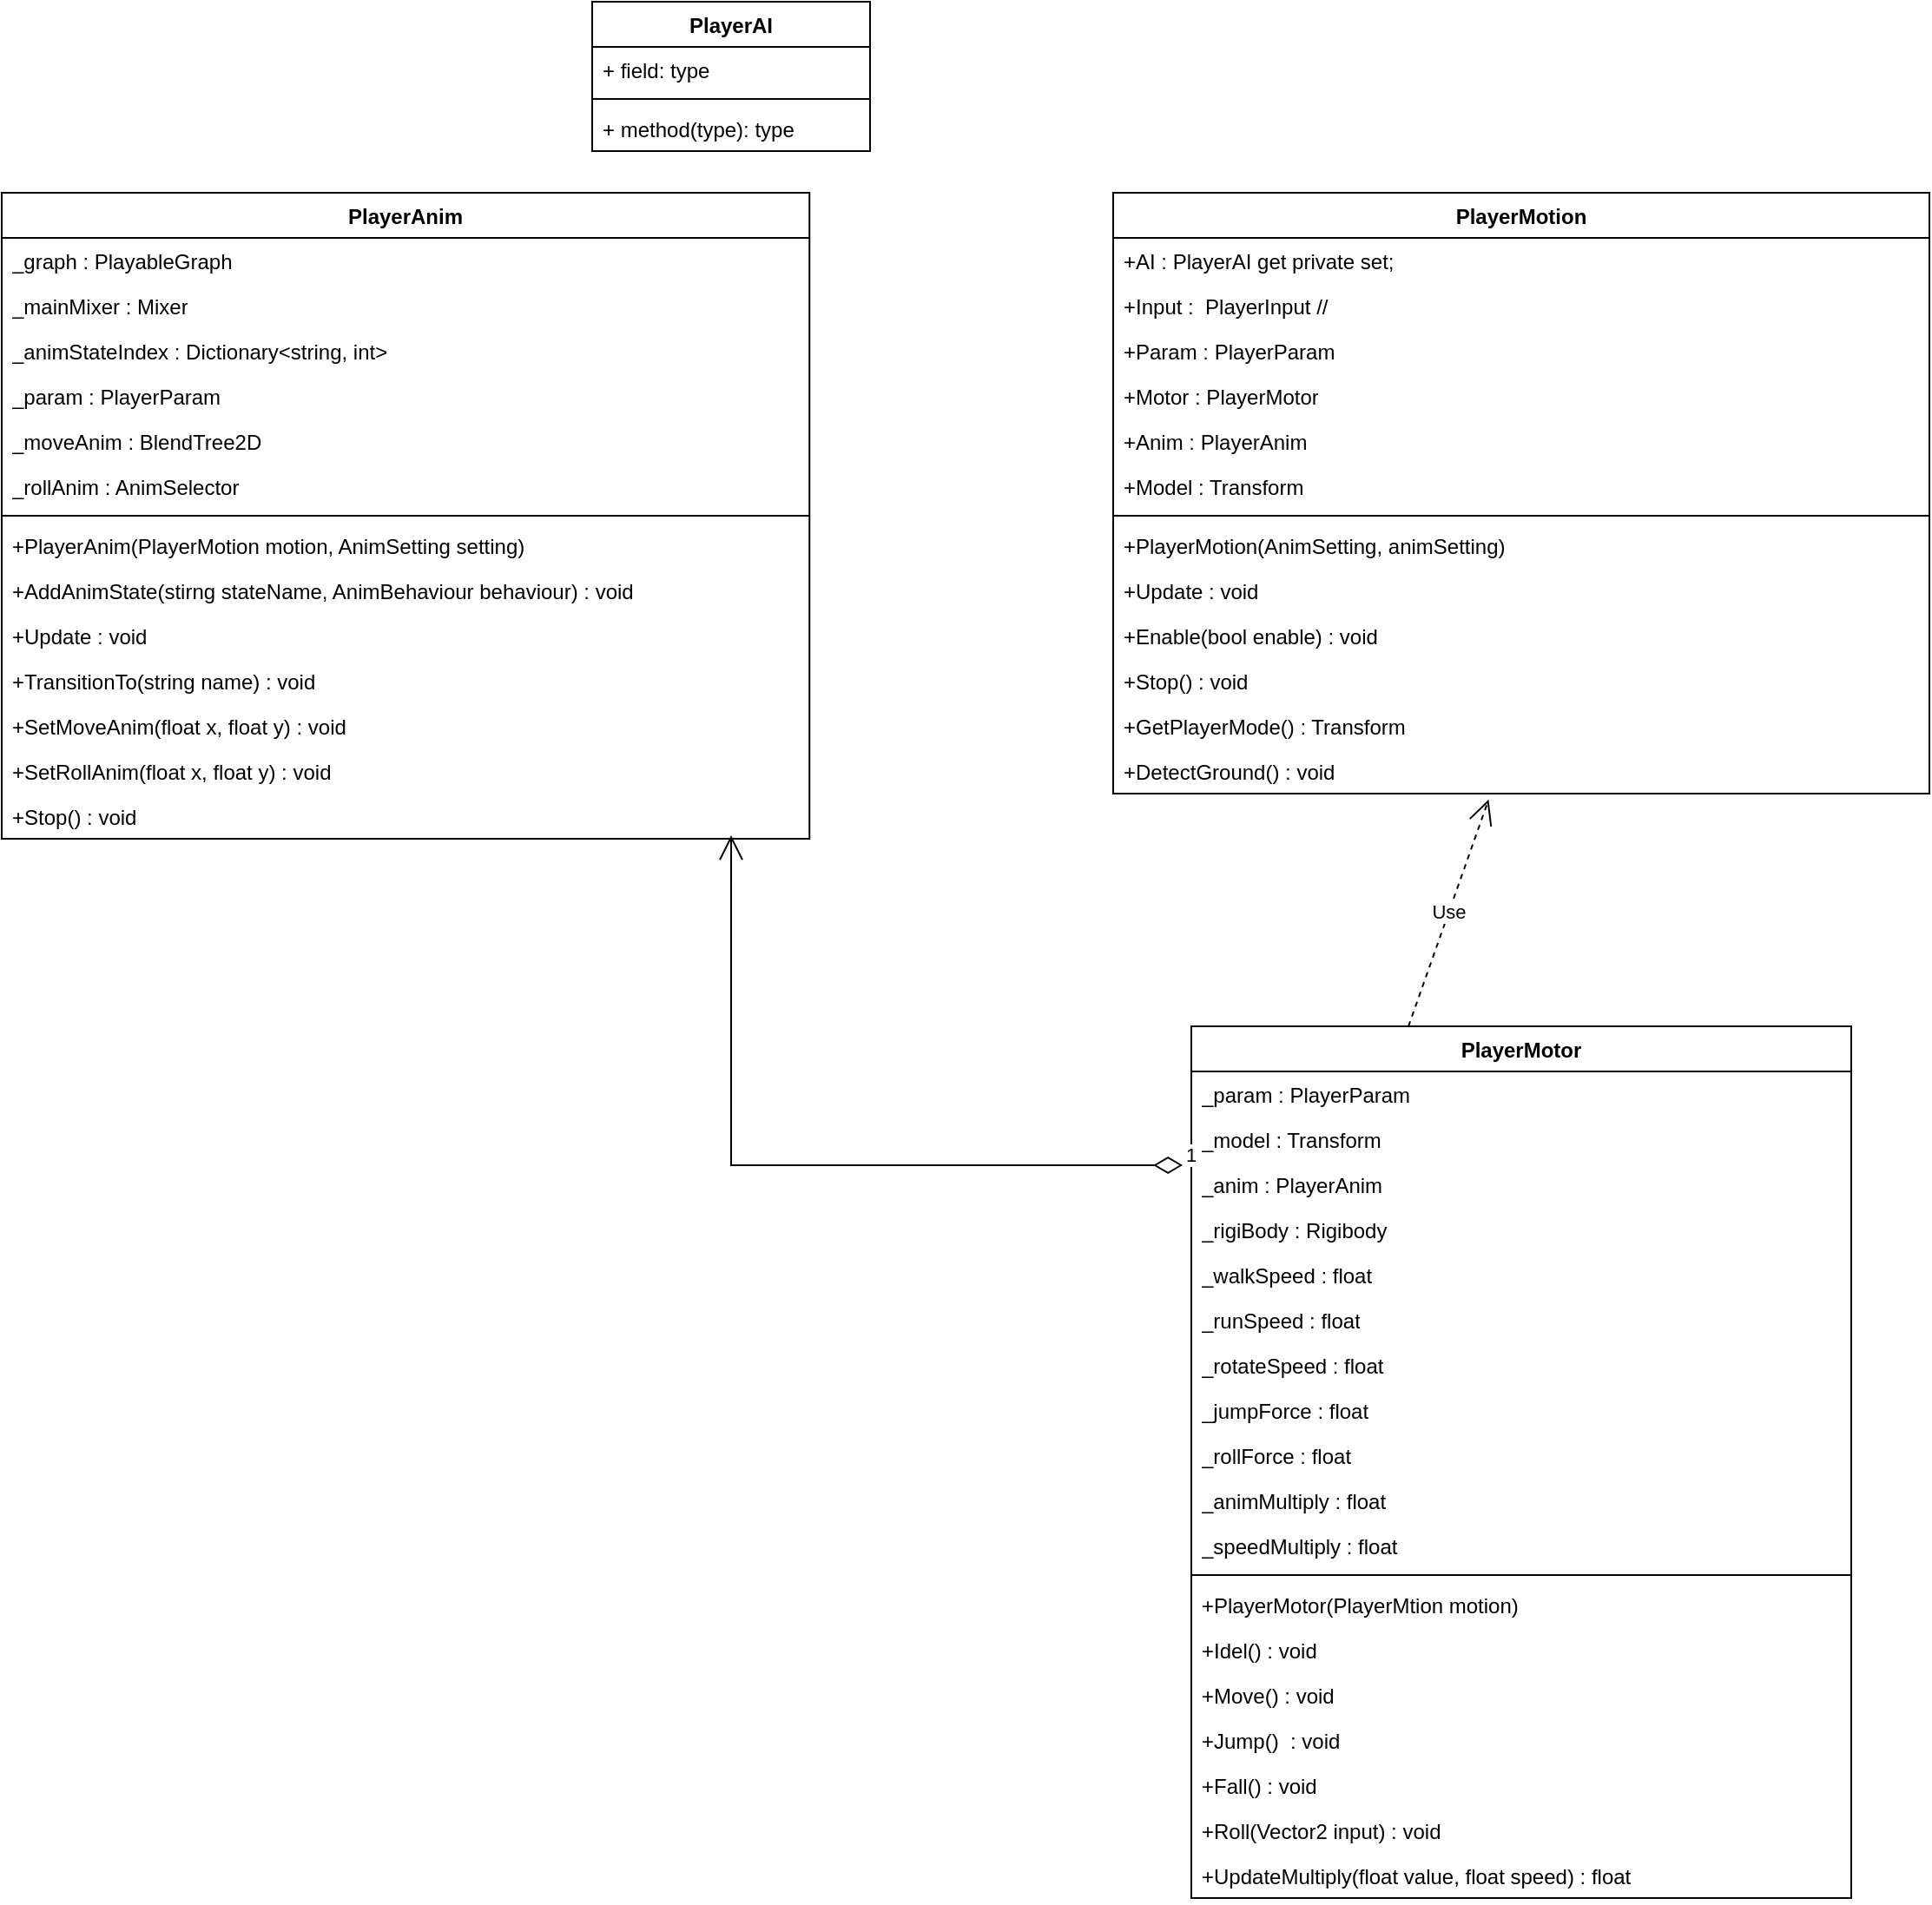 <mxfile version="26.0.16">
  <diagram id="C5RBs43oDa-KdzZeNtuy" name="Page-1">
    <mxGraphModel dx="1037" dy="603" grid="1" gridSize="10" guides="1" tooltips="1" connect="1" arrows="1" fold="1" page="1" pageScale="1" pageWidth="827" pageHeight="1169" math="0" shadow="0">
      <root>
        <mxCell id="WIyWlLk6GJQsqaUBKTNV-0" />
        <mxCell id="WIyWlLk6GJQsqaUBKTNV-1" parent="WIyWlLk6GJQsqaUBKTNV-0" />
        <mxCell id="s-BpeEBcPMlO-4F1Bydf-0" value="PlayerAnim" style="swimlane;fontStyle=1;align=center;verticalAlign=top;childLayout=stackLayout;horizontal=1;startSize=26;horizontalStack=0;resizeParent=1;resizeParentMax=0;resizeLast=0;collapsible=1;marginBottom=0;whiteSpace=wrap;html=1;" vertex="1" parent="WIyWlLk6GJQsqaUBKTNV-1">
          <mxGeometry x="30" y="270" width="465.12" height="372" as="geometry" />
        </mxCell>
        <mxCell id="s-BpeEBcPMlO-4F1Bydf-1" value="_graph : PlayableGraph" style="text;strokeColor=none;fillColor=none;align=left;verticalAlign=top;spacingLeft=4;spacingRight=4;overflow=hidden;rotatable=0;points=[[0,0.5],[1,0.5]];portConstraint=eastwest;whiteSpace=wrap;html=1;" vertex="1" parent="s-BpeEBcPMlO-4F1Bydf-0">
          <mxGeometry y="26" width="465.12" height="26" as="geometry" />
        </mxCell>
        <mxCell id="s-BpeEBcPMlO-4F1Bydf-9" value="_mainMixer : Mixer" style="text;strokeColor=none;fillColor=none;align=left;verticalAlign=top;spacingLeft=4;spacingRight=4;overflow=hidden;rotatable=0;points=[[0,0.5],[1,0.5]];portConstraint=eastwest;whiteSpace=wrap;html=1;" vertex="1" parent="s-BpeEBcPMlO-4F1Bydf-0">
          <mxGeometry y="52" width="465.12" height="26" as="geometry" />
        </mxCell>
        <mxCell id="s-BpeEBcPMlO-4F1Bydf-10" value="_animStateIndex : Dictionary&amp;lt;string, int&amp;gt;" style="text;strokeColor=none;fillColor=none;align=left;verticalAlign=top;spacingLeft=4;spacingRight=4;overflow=hidden;rotatable=0;points=[[0,0.5],[1,0.5]];portConstraint=eastwest;whiteSpace=wrap;html=1;" vertex="1" parent="s-BpeEBcPMlO-4F1Bydf-0">
          <mxGeometry y="78" width="465.12" height="26" as="geometry" />
        </mxCell>
        <mxCell id="s-BpeEBcPMlO-4F1Bydf-11" value="_param : PlayerParam" style="text;strokeColor=none;fillColor=none;align=left;verticalAlign=top;spacingLeft=4;spacingRight=4;overflow=hidden;rotatable=0;points=[[0,0.5],[1,0.5]];portConstraint=eastwest;whiteSpace=wrap;html=1;" vertex="1" parent="s-BpeEBcPMlO-4F1Bydf-0">
          <mxGeometry y="104" width="465.12" height="26" as="geometry" />
        </mxCell>
        <mxCell id="s-BpeEBcPMlO-4F1Bydf-12" value="_moveAnim : BlendTree2D" style="text;strokeColor=none;fillColor=none;align=left;verticalAlign=top;spacingLeft=4;spacingRight=4;overflow=hidden;rotatable=0;points=[[0,0.5],[1,0.5]];portConstraint=eastwest;whiteSpace=wrap;html=1;" vertex="1" parent="s-BpeEBcPMlO-4F1Bydf-0">
          <mxGeometry y="130" width="465.12" height="26" as="geometry" />
        </mxCell>
        <mxCell id="s-BpeEBcPMlO-4F1Bydf-13" value="_rollAnim : AnimSelector" style="text;strokeColor=none;fillColor=none;align=left;verticalAlign=top;spacingLeft=4;spacingRight=4;overflow=hidden;rotatable=0;points=[[0,0.5],[1,0.5]];portConstraint=eastwest;whiteSpace=wrap;html=1;" vertex="1" parent="s-BpeEBcPMlO-4F1Bydf-0">
          <mxGeometry y="156" width="465.12" height="26" as="geometry" />
        </mxCell>
        <mxCell id="s-BpeEBcPMlO-4F1Bydf-2" value="" style="line;strokeWidth=1;fillColor=none;align=left;verticalAlign=middle;spacingTop=-1;spacingLeft=3;spacingRight=3;rotatable=0;labelPosition=right;points=[];portConstraint=eastwest;strokeColor=inherit;" vertex="1" parent="s-BpeEBcPMlO-4F1Bydf-0">
          <mxGeometry y="182" width="465.12" height="8" as="geometry" />
        </mxCell>
        <mxCell id="s-BpeEBcPMlO-4F1Bydf-3" value="+PlayerAnim(PlayerMotion motion, AnimSetting setting)" style="text;strokeColor=none;fillColor=none;align=left;verticalAlign=top;spacingLeft=4;spacingRight=4;overflow=hidden;rotatable=0;points=[[0,0.5],[1,0.5]];portConstraint=eastwest;whiteSpace=wrap;html=1;" vertex="1" parent="s-BpeEBcPMlO-4F1Bydf-0">
          <mxGeometry y="190" width="465.12" height="26" as="geometry" />
        </mxCell>
        <mxCell id="s-BpeEBcPMlO-4F1Bydf-14" value="+AddAnimState(stirng stateName, AnimBehaviour behaviour) : void" style="text;strokeColor=none;fillColor=none;align=left;verticalAlign=top;spacingLeft=4;spacingRight=4;overflow=hidden;rotatable=0;points=[[0,0.5],[1,0.5]];portConstraint=eastwest;whiteSpace=wrap;html=1;" vertex="1" parent="s-BpeEBcPMlO-4F1Bydf-0">
          <mxGeometry y="216" width="465.12" height="26" as="geometry" />
        </mxCell>
        <mxCell id="s-BpeEBcPMlO-4F1Bydf-15" value="+Update : void" style="text;strokeColor=none;fillColor=none;align=left;verticalAlign=top;spacingLeft=4;spacingRight=4;overflow=hidden;rotatable=0;points=[[0,0.5],[1,0.5]];portConstraint=eastwest;whiteSpace=wrap;html=1;" vertex="1" parent="s-BpeEBcPMlO-4F1Bydf-0">
          <mxGeometry y="242" width="465.12" height="26" as="geometry" />
        </mxCell>
        <mxCell id="s-BpeEBcPMlO-4F1Bydf-16" value="+TransitionTo(string name) : void" style="text;strokeColor=none;fillColor=none;align=left;verticalAlign=top;spacingLeft=4;spacingRight=4;overflow=hidden;rotatable=0;points=[[0,0.5],[1,0.5]];portConstraint=eastwest;whiteSpace=wrap;html=1;" vertex="1" parent="s-BpeEBcPMlO-4F1Bydf-0">
          <mxGeometry y="268" width="465.12" height="26" as="geometry" />
        </mxCell>
        <mxCell id="s-BpeEBcPMlO-4F1Bydf-17" value="+SetMoveAnim(float x, float y) : void" style="text;strokeColor=none;fillColor=none;align=left;verticalAlign=top;spacingLeft=4;spacingRight=4;overflow=hidden;rotatable=0;points=[[0,0.5],[1,0.5]];portConstraint=eastwest;whiteSpace=wrap;html=1;" vertex="1" parent="s-BpeEBcPMlO-4F1Bydf-0">
          <mxGeometry y="294" width="465.12" height="26" as="geometry" />
        </mxCell>
        <mxCell id="s-BpeEBcPMlO-4F1Bydf-18" value="+SetRollAnim(float x, float y) : void" style="text;strokeColor=none;fillColor=none;align=left;verticalAlign=top;spacingLeft=4;spacingRight=4;overflow=hidden;rotatable=0;points=[[0,0.5],[1,0.5]];portConstraint=eastwest;whiteSpace=wrap;html=1;" vertex="1" parent="s-BpeEBcPMlO-4F1Bydf-0">
          <mxGeometry y="320" width="465.12" height="26" as="geometry" />
        </mxCell>
        <mxCell id="s-BpeEBcPMlO-4F1Bydf-19" value="+Stop() : void" style="text;strokeColor=none;fillColor=none;align=left;verticalAlign=top;spacingLeft=4;spacingRight=4;overflow=hidden;rotatable=0;points=[[0,0.5],[1,0.5]];portConstraint=eastwest;whiteSpace=wrap;html=1;" vertex="1" parent="s-BpeEBcPMlO-4F1Bydf-0">
          <mxGeometry y="346" width="465.12" height="26" as="geometry" />
        </mxCell>
        <mxCell id="s-BpeEBcPMlO-4F1Bydf-5" value="PlayerAI" style="swimlane;fontStyle=1;align=center;verticalAlign=top;childLayout=stackLayout;horizontal=1;startSize=26;horizontalStack=0;resizeParent=1;resizeParentMax=0;resizeLast=0;collapsible=1;marginBottom=0;whiteSpace=wrap;html=1;" vertex="1" parent="WIyWlLk6GJQsqaUBKTNV-1">
          <mxGeometry x="370" y="160" width="160" height="86" as="geometry" />
        </mxCell>
        <mxCell id="s-BpeEBcPMlO-4F1Bydf-6" value="+ field: type" style="text;strokeColor=none;fillColor=none;align=left;verticalAlign=top;spacingLeft=4;spacingRight=4;overflow=hidden;rotatable=0;points=[[0,0.5],[1,0.5]];portConstraint=eastwest;whiteSpace=wrap;html=1;" vertex="1" parent="s-BpeEBcPMlO-4F1Bydf-5">
          <mxGeometry y="26" width="160" height="26" as="geometry" />
        </mxCell>
        <mxCell id="s-BpeEBcPMlO-4F1Bydf-7" value="" style="line;strokeWidth=1;fillColor=none;align=left;verticalAlign=middle;spacingTop=-1;spacingLeft=3;spacingRight=3;rotatable=0;labelPosition=right;points=[];portConstraint=eastwest;strokeColor=inherit;" vertex="1" parent="s-BpeEBcPMlO-4F1Bydf-5">
          <mxGeometry y="52" width="160" height="8" as="geometry" />
        </mxCell>
        <mxCell id="s-BpeEBcPMlO-4F1Bydf-8" value="+ method(type): type" style="text;strokeColor=none;fillColor=none;align=left;verticalAlign=top;spacingLeft=4;spacingRight=4;overflow=hidden;rotatable=0;points=[[0,0.5],[1,0.5]];portConstraint=eastwest;whiteSpace=wrap;html=1;" vertex="1" parent="s-BpeEBcPMlO-4F1Bydf-5">
          <mxGeometry y="60" width="160" height="26" as="geometry" />
        </mxCell>
        <mxCell id="s-BpeEBcPMlO-4F1Bydf-20" value="PlayerMotion" style="swimlane;fontStyle=1;align=center;verticalAlign=top;childLayout=stackLayout;horizontal=1;startSize=26;horizontalStack=0;resizeParent=1;resizeParentMax=0;resizeLast=0;collapsible=1;marginBottom=0;whiteSpace=wrap;html=1;" vertex="1" parent="WIyWlLk6GJQsqaUBKTNV-1">
          <mxGeometry x="670" y="270" width="470" height="346" as="geometry" />
        </mxCell>
        <mxCell id="s-BpeEBcPMlO-4F1Bydf-21" value="+AI : PlayerAI get private set;" style="text;strokeColor=none;fillColor=none;align=left;verticalAlign=top;spacingLeft=4;spacingRight=4;overflow=hidden;rotatable=0;points=[[0,0.5],[1,0.5]];portConstraint=eastwest;whiteSpace=wrap;html=1;" vertex="1" parent="s-BpeEBcPMlO-4F1Bydf-20">
          <mxGeometry y="26" width="470" height="26" as="geometry" />
        </mxCell>
        <mxCell id="s-BpeEBcPMlO-4F1Bydf-25" value="+Input :&amp;nbsp; PlayerInput //" style="text;strokeColor=none;fillColor=none;align=left;verticalAlign=top;spacingLeft=4;spacingRight=4;overflow=hidden;rotatable=0;points=[[0,0.5],[1,0.5]];portConstraint=eastwest;whiteSpace=wrap;html=1;" vertex="1" parent="s-BpeEBcPMlO-4F1Bydf-20">
          <mxGeometry y="52" width="470" height="26" as="geometry" />
        </mxCell>
        <mxCell id="s-BpeEBcPMlO-4F1Bydf-26" value="+Param : PlayerParam" style="text;strokeColor=none;fillColor=none;align=left;verticalAlign=top;spacingLeft=4;spacingRight=4;overflow=hidden;rotatable=0;points=[[0,0.5],[1,0.5]];portConstraint=eastwest;whiteSpace=wrap;html=1;" vertex="1" parent="s-BpeEBcPMlO-4F1Bydf-20">
          <mxGeometry y="78" width="470" height="26" as="geometry" />
        </mxCell>
        <mxCell id="s-BpeEBcPMlO-4F1Bydf-27" value="+Motor : PlayerMotor" style="text;strokeColor=none;fillColor=none;align=left;verticalAlign=top;spacingLeft=4;spacingRight=4;overflow=hidden;rotatable=0;points=[[0,0.5],[1,0.5]];portConstraint=eastwest;whiteSpace=wrap;html=1;" vertex="1" parent="s-BpeEBcPMlO-4F1Bydf-20">
          <mxGeometry y="104" width="470" height="26" as="geometry" />
        </mxCell>
        <mxCell id="s-BpeEBcPMlO-4F1Bydf-28" value="+Anim : PlayerAnim" style="text;strokeColor=none;fillColor=none;align=left;verticalAlign=top;spacingLeft=4;spacingRight=4;overflow=hidden;rotatable=0;points=[[0,0.5],[1,0.5]];portConstraint=eastwest;whiteSpace=wrap;html=1;" vertex="1" parent="s-BpeEBcPMlO-4F1Bydf-20">
          <mxGeometry y="130" width="470" height="26" as="geometry" />
        </mxCell>
        <mxCell id="s-BpeEBcPMlO-4F1Bydf-29" value="+Model : Transform" style="text;strokeColor=none;fillColor=none;align=left;verticalAlign=top;spacingLeft=4;spacingRight=4;overflow=hidden;rotatable=0;points=[[0,0.5],[1,0.5]];portConstraint=eastwest;whiteSpace=wrap;html=1;" vertex="1" parent="s-BpeEBcPMlO-4F1Bydf-20">
          <mxGeometry y="156" width="470" height="26" as="geometry" />
        </mxCell>
        <mxCell id="s-BpeEBcPMlO-4F1Bydf-22" value="" style="line;strokeWidth=1;fillColor=none;align=left;verticalAlign=middle;spacingTop=-1;spacingLeft=3;spacingRight=3;rotatable=0;labelPosition=right;points=[];portConstraint=eastwest;strokeColor=inherit;" vertex="1" parent="s-BpeEBcPMlO-4F1Bydf-20">
          <mxGeometry y="182" width="470" height="8" as="geometry" />
        </mxCell>
        <mxCell id="s-BpeEBcPMlO-4F1Bydf-23" value="+PlayerMotion(AnimSetting, animSetting)" style="text;strokeColor=none;fillColor=none;align=left;verticalAlign=top;spacingLeft=4;spacingRight=4;overflow=hidden;rotatable=0;points=[[0,0.5],[1,0.5]];portConstraint=eastwest;whiteSpace=wrap;html=1;" vertex="1" parent="s-BpeEBcPMlO-4F1Bydf-20">
          <mxGeometry y="190" width="470" height="26" as="geometry" />
        </mxCell>
        <mxCell id="s-BpeEBcPMlO-4F1Bydf-24" value="+Update : void" style="text;strokeColor=none;fillColor=none;align=left;verticalAlign=top;spacingLeft=4;spacingRight=4;overflow=hidden;rotatable=0;points=[[0,0.5],[1,0.5]];portConstraint=eastwest;whiteSpace=wrap;html=1;" vertex="1" parent="s-BpeEBcPMlO-4F1Bydf-20">
          <mxGeometry y="216" width="470" height="26" as="geometry" />
        </mxCell>
        <mxCell id="s-BpeEBcPMlO-4F1Bydf-30" value="+Enable(bool enable) : void" style="text;strokeColor=none;fillColor=none;align=left;verticalAlign=top;spacingLeft=4;spacingRight=4;overflow=hidden;rotatable=0;points=[[0,0.5],[1,0.5]];portConstraint=eastwest;whiteSpace=wrap;html=1;" vertex="1" parent="s-BpeEBcPMlO-4F1Bydf-20">
          <mxGeometry y="242" width="470" height="26" as="geometry" />
        </mxCell>
        <mxCell id="s-BpeEBcPMlO-4F1Bydf-31" value="+Stop() : void" style="text;strokeColor=none;fillColor=none;align=left;verticalAlign=top;spacingLeft=4;spacingRight=4;overflow=hidden;rotatable=0;points=[[0,0.5],[1,0.5]];portConstraint=eastwest;whiteSpace=wrap;html=1;" vertex="1" parent="s-BpeEBcPMlO-4F1Bydf-20">
          <mxGeometry y="268" width="470" height="26" as="geometry" />
        </mxCell>
        <mxCell id="s-BpeEBcPMlO-4F1Bydf-32" value="+GetPlayerMode() : Transform" style="text;strokeColor=none;fillColor=none;align=left;verticalAlign=top;spacingLeft=4;spacingRight=4;overflow=hidden;rotatable=0;points=[[0,0.5],[1,0.5]];portConstraint=eastwest;whiteSpace=wrap;html=1;" vertex="1" parent="s-BpeEBcPMlO-4F1Bydf-20">
          <mxGeometry y="294" width="470" height="26" as="geometry" />
        </mxCell>
        <mxCell id="s-BpeEBcPMlO-4F1Bydf-33" value="+DetectGround() : void" style="text;strokeColor=none;fillColor=none;align=left;verticalAlign=top;spacingLeft=4;spacingRight=4;overflow=hidden;rotatable=0;points=[[0,0.5],[1,0.5]];portConstraint=eastwest;whiteSpace=wrap;html=1;" vertex="1" parent="s-BpeEBcPMlO-4F1Bydf-20">
          <mxGeometry y="320" width="470" height="26" as="geometry" />
        </mxCell>
        <mxCell id="s-BpeEBcPMlO-4F1Bydf-71" value="PlayerMotor" style="swimlane;fontStyle=1;align=center;verticalAlign=top;childLayout=stackLayout;horizontal=1;startSize=26;horizontalStack=0;resizeParent=1;resizeParentMax=0;resizeLast=0;collapsible=1;marginBottom=0;whiteSpace=wrap;html=1;" vertex="1" parent="WIyWlLk6GJQsqaUBKTNV-1">
          <mxGeometry x="715" y="750" width="380" height="502" as="geometry" />
        </mxCell>
        <mxCell id="s-BpeEBcPMlO-4F1Bydf-35" value="_param : PlayerParam" style="text;strokeColor=none;fillColor=none;align=left;verticalAlign=top;spacingLeft=4;spacingRight=4;overflow=hidden;rotatable=0;points=[[0,0.5],[1,0.5]];portConstraint=eastwest;whiteSpace=wrap;html=1;" vertex="1" parent="s-BpeEBcPMlO-4F1Bydf-71">
          <mxGeometry y="26" width="380" height="26" as="geometry" />
        </mxCell>
        <mxCell id="s-BpeEBcPMlO-4F1Bydf-38" value="_model : Transform" style="text;strokeColor=none;fillColor=none;align=left;verticalAlign=top;spacingLeft=4;spacingRight=4;overflow=hidden;rotatable=0;points=[[0,0.5],[1,0.5]];portConstraint=eastwest;whiteSpace=wrap;html=1;" vertex="1" parent="s-BpeEBcPMlO-4F1Bydf-71">
          <mxGeometry y="52" width="380" height="26" as="geometry" />
        </mxCell>
        <mxCell id="s-BpeEBcPMlO-4F1Bydf-76" value="_anim : PlayerAnim" style="text;strokeColor=none;fillColor=none;align=left;verticalAlign=top;spacingLeft=4;spacingRight=4;overflow=hidden;rotatable=0;points=[[0,0.5],[1,0.5]];portConstraint=eastwest;whiteSpace=wrap;html=1;" vertex="1" parent="s-BpeEBcPMlO-4F1Bydf-71">
          <mxGeometry y="78" width="380" height="26" as="geometry" />
        </mxCell>
        <mxCell id="s-BpeEBcPMlO-4F1Bydf-39" value="_rigiBody : Rigibody" style="text;strokeColor=none;fillColor=none;align=left;verticalAlign=top;spacingLeft=4;spacingRight=4;overflow=hidden;rotatable=0;points=[[0,0.5],[1,0.5]];portConstraint=eastwest;whiteSpace=wrap;html=1;" vertex="1" parent="s-BpeEBcPMlO-4F1Bydf-71">
          <mxGeometry y="104" width="380" height="26" as="geometry" />
        </mxCell>
        <mxCell id="s-BpeEBcPMlO-4F1Bydf-40" value="_walkSpeed : float" style="text;strokeColor=none;fillColor=none;align=left;verticalAlign=top;spacingLeft=4;spacingRight=4;overflow=hidden;rotatable=0;points=[[0,0.5],[1,0.5]];portConstraint=eastwest;whiteSpace=wrap;html=1;" vertex="1" parent="s-BpeEBcPMlO-4F1Bydf-71">
          <mxGeometry y="130" width="380" height="26" as="geometry" />
        </mxCell>
        <mxCell id="s-BpeEBcPMlO-4F1Bydf-41" value="_runSpeed : float" style="text;strokeColor=none;fillColor=none;align=left;verticalAlign=top;spacingLeft=4;spacingRight=4;overflow=hidden;rotatable=0;points=[[0,0.5],[1,0.5]];portConstraint=eastwest;whiteSpace=wrap;html=1;" vertex="1" parent="s-BpeEBcPMlO-4F1Bydf-71">
          <mxGeometry y="156" width="380" height="26" as="geometry" />
        </mxCell>
        <mxCell id="s-BpeEBcPMlO-4F1Bydf-75" value="_rotateSpeed : float" style="text;strokeColor=none;fillColor=none;align=left;verticalAlign=top;spacingLeft=4;spacingRight=4;overflow=hidden;rotatable=0;points=[[0,0.5],[1,0.5]];portConstraint=eastwest;whiteSpace=wrap;html=1;" vertex="1" parent="s-BpeEBcPMlO-4F1Bydf-71">
          <mxGeometry y="182" width="380" height="26" as="geometry" />
        </mxCell>
        <mxCell id="s-BpeEBcPMlO-4F1Bydf-42" value="_jumpForce : float" style="text;strokeColor=none;fillColor=none;align=left;verticalAlign=top;spacingLeft=4;spacingRight=4;overflow=hidden;rotatable=0;points=[[0,0.5],[1,0.5]];portConstraint=eastwest;whiteSpace=wrap;html=1;" vertex="1" parent="s-BpeEBcPMlO-4F1Bydf-71">
          <mxGeometry y="208" width="380" height="26" as="geometry" />
        </mxCell>
        <mxCell id="s-BpeEBcPMlO-4F1Bydf-43" value="_rollForce : float" style="text;strokeColor=none;fillColor=none;align=left;verticalAlign=top;spacingLeft=4;spacingRight=4;overflow=hidden;rotatable=0;points=[[0,0.5],[1,0.5]];portConstraint=eastwest;whiteSpace=wrap;html=1;" vertex="1" parent="s-BpeEBcPMlO-4F1Bydf-71">
          <mxGeometry y="234" width="380" height="26" as="geometry" />
        </mxCell>
        <mxCell id="s-BpeEBcPMlO-4F1Bydf-44" value="_animMultiply : float" style="text;strokeColor=none;fillColor=none;align=left;verticalAlign=top;spacingLeft=4;spacingRight=4;overflow=hidden;rotatable=0;points=[[0,0.5],[1,0.5]];portConstraint=eastwest;whiteSpace=wrap;html=1;" vertex="1" parent="s-BpeEBcPMlO-4F1Bydf-71">
          <mxGeometry y="260" width="380" height="26" as="geometry" />
        </mxCell>
        <mxCell id="s-BpeEBcPMlO-4F1Bydf-45" value="_speedMultiply : float" style="text;strokeColor=none;fillColor=none;align=left;verticalAlign=top;spacingLeft=4;spacingRight=4;overflow=hidden;rotatable=0;points=[[0,0.5],[1,0.5]];portConstraint=eastwest;whiteSpace=wrap;html=1;" vertex="1" parent="s-BpeEBcPMlO-4F1Bydf-71">
          <mxGeometry y="286" width="380" height="26" as="geometry" />
        </mxCell>
        <mxCell id="s-BpeEBcPMlO-4F1Bydf-73" value="" style="line;strokeWidth=1;fillColor=none;align=left;verticalAlign=middle;spacingTop=-1;spacingLeft=3;spacingRight=3;rotatable=0;labelPosition=right;points=[];portConstraint=eastwest;strokeColor=inherit;" vertex="1" parent="s-BpeEBcPMlO-4F1Bydf-71">
          <mxGeometry y="312" width="380" height="8" as="geometry" />
        </mxCell>
        <mxCell id="s-BpeEBcPMlO-4F1Bydf-74" value="+PlayerMotor(PlayerMtion motion)&amp;nbsp;" style="text;strokeColor=none;fillColor=none;align=left;verticalAlign=top;spacingLeft=4;spacingRight=4;overflow=hidden;rotatable=0;points=[[0,0.5],[1,0.5]];portConstraint=eastwest;whiteSpace=wrap;html=1;" vertex="1" parent="s-BpeEBcPMlO-4F1Bydf-71">
          <mxGeometry y="320" width="380" height="26" as="geometry" />
        </mxCell>
        <mxCell id="s-BpeEBcPMlO-4F1Bydf-80" value="+Idel() : void" style="text;strokeColor=none;fillColor=none;align=left;verticalAlign=top;spacingLeft=4;spacingRight=4;overflow=hidden;rotatable=0;points=[[0,0.5],[1,0.5]];portConstraint=eastwest;whiteSpace=wrap;html=1;" vertex="1" parent="s-BpeEBcPMlO-4F1Bydf-71">
          <mxGeometry y="346" width="380" height="26" as="geometry" />
        </mxCell>
        <mxCell id="s-BpeEBcPMlO-4F1Bydf-81" value="+Move() : void" style="text;strokeColor=none;fillColor=none;align=left;verticalAlign=top;spacingLeft=4;spacingRight=4;overflow=hidden;rotatable=0;points=[[0,0.5],[1,0.5]];portConstraint=eastwest;whiteSpace=wrap;html=1;" vertex="1" parent="s-BpeEBcPMlO-4F1Bydf-71">
          <mxGeometry y="372" width="380" height="26" as="geometry" />
        </mxCell>
        <mxCell id="s-BpeEBcPMlO-4F1Bydf-82" value="+Jump()&amp;nbsp; : void" style="text;strokeColor=none;fillColor=none;align=left;verticalAlign=top;spacingLeft=4;spacingRight=4;overflow=hidden;rotatable=0;points=[[0,0.5],[1,0.5]];portConstraint=eastwest;whiteSpace=wrap;html=1;" vertex="1" parent="s-BpeEBcPMlO-4F1Bydf-71">
          <mxGeometry y="398" width="380" height="26" as="geometry" />
        </mxCell>
        <mxCell id="s-BpeEBcPMlO-4F1Bydf-83" value="+Fall() : void" style="text;strokeColor=none;fillColor=none;align=left;verticalAlign=top;spacingLeft=4;spacingRight=4;overflow=hidden;rotatable=0;points=[[0,0.5],[1,0.5]];portConstraint=eastwest;whiteSpace=wrap;html=1;" vertex="1" parent="s-BpeEBcPMlO-4F1Bydf-71">
          <mxGeometry y="424" width="380" height="26" as="geometry" />
        </mxCell>
        <mxCell id="s-BpeEBcPMlO-4F1Bydf-84" value="+Roll(Vector2 input) : void" style="text;strokeColor=none;fillColor=none;align=left;verticalAlign=top;spacingLeft=4;spacingRight=4;overflow=hidden;rotatable=0;points=[[0,0.5],[1,0.5]];portConstraint=eastwest;whiteSpace=wrap;html=1;" vertex="1" parent="s-BpeEBcPMlO-4F1Bydf-71">
          <mxGeometry y="450" width="380" height="26" as="geometry" />
        </mxCell>
        <mxCell id="s-BpeEBcPMlO-4F1Bydf-85" value="+UpdateMultiply(float value, float speed) : float" style="text;strokeColor=none;fillColor=none;align=left;verticalAlign=top;spacingLeft=4;spacingRight=4;overflow=hidden;rotatable=0;points=[[0,0.5],[1,0.5]];portConstraint=eastwest;whiteSpace=wrap;html=1;" vertex="1" parent="s-BpeEBcPMlO-4F1Bydf-71">
          <mxGeometry y="476" width="380" height="26" as="geometry" />
        </mxCell>
        <mxCell id="s-BpeEBcPMlO-4F1Bydf-77" value="1" style="endArrow=open;html=1;endSize=12;startArrow=diamondThin;startSize=14;startFill=0;edgeStyle=orthogonalEdgeStyle;align=left;verticalAlign=bottom;rounded=0;entryX=0.903;entryY=0.923;entryDx=0;entryDy=0;entryPerimeter=0;exitX=-0.013;exitY=0.077;exitDx=0;exitDy=0;exitPerimeter=0;" edge="1" parent="WIyWlLk6GJQsqaUBKTNV-1" source="s-BpeEBcPMlO-4F1Bydf-76" target="s-BpeEBcPMlO-4F1Bydf-19">
          <mxGeometry x="-1" y="3" relative="1" as="geometry">
            <mxPoint x="390" y="790" as="sourcePoint" />
            <mxPoint x="550" y="790" as="targetPoint" />
            <Array as="points">
              <mxPoint x="450" y="830" />
            </Array>
          </mxGeometry>
        </mxCell>
        <mxCell id="s-BpeEBcPMlO-4F1Bydf-79" value="Use" style="endArrow=open;endSize=12;dashed=1;html=1;rounded=0;entryX=0.46;entryY=1.131;entryDx=0;entryDy=0;entryPerimeter=0;exitX=0.329;exitY=0;exitDx=0;exitDy=0;exitPerimeter=0;" edge="1" parent="WIyWlLk6GJQsqaUBKTNV-1" source="s-BpeEBcPMlO-4F1Bydf-71" target="s-BpeEBcPMlO-4F1Bydf-33">
          <mxGeometry width="160" relative="1" as="geometry">
            <mxPoint x="800" y="710" as="sourcePoint" />
            <mxPoint x="960" y="710" as="targetPoint" />
          </mxGeometry>
        </mxCell>
      </root>
    </mxGraphModel>
  </diagram>
</mxfile>
